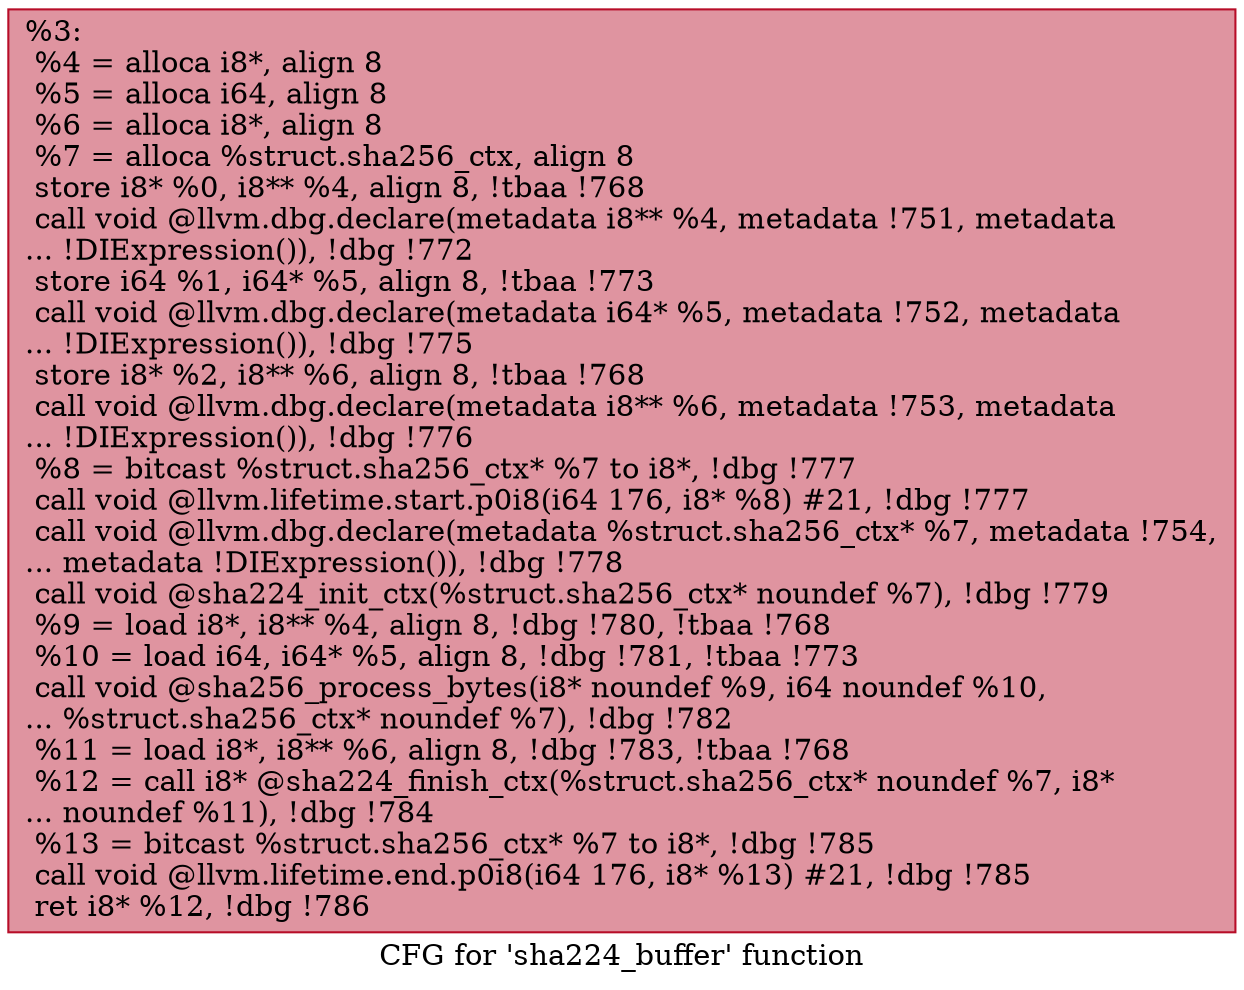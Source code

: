 digraph "CFG for 'sha224_buffer' function" {
	label="CFG for 'sha224_buffer' function";

	Node0xed5eb0 [shape=record,color="#b70d28ff", style=filled, fillcolor="#b70d2870",label="{%3:\l  %4 = alloca i8*, align 8\l  %5 = alloca i64, align 8\l  %6 = alloca i8*, align 8\l  %7 = alloca %struct.sha256_ctx, align 8\l  store i8* %0, i8** %4, align 8, !tbaa !768\l  call void @llvm.dbg.declare(metadata i8** %4, metadata !751, metadata\l... !DIExpression()), !dbg !772\l  store i64 %1, i64* %5, align 8, !tbaa !773\l  call void @llvm.dbg.declare(metadata i64* %5, metadata !752, metadata\l... !DIExpression()), !dbg !775\l  store i8* %2, i8** %6, align 8, !tbaa !768\l  call void @llvm.dbg.declare(metadata i8** %6, metadata !753, metadata\l... !DIExpression()), !dbg !776\l  %8 = bitcast %struct.sha256_ctx* %7 to i8*, !dbg !777\l  call void @llvm.lifetime.start.p0i8(i64 176, i8* %8) #21, !dbg !777\l  call void @llvm.dbg.declare(metadata %struct.sha256_ctx* %7, metadata !754,\l... metadata !DIExpression()), !dbg !778\l  call void @sha224_init_ctx(%struct.sha256_ctx* noundef %7), !dbg !779\l  %9 = load i8*, i8** %4, align 8, !dbg !780, !tbaa !768\l  %10 = load i64, i64* %5, align 8, !dbg !781, !tbaa !773\l  call void @sha256_process_bytes(i8* noundef %9, i64 noundef %10,\l... %struct.sha256_ctx* noundef %7), !dbg !782\l  %11 = load i8*, i8** %6, align 8, !dbg !783, !tbaa !768\l  %12 = call i8* @sha224_finish_ctx(%struct.sha256_ctx* noundef %7, i8*\l... noundef %11), !dbg !784\l  %13 = bitcast %struct.sha256_ctx* %7 to i8*, !dbg !785\l  call void @llvm.lifetime.end.p0i8(i64 176, i8* %13) #21, !dbg !785\l  ret i8* %12, !dbg !786\l}"];
}
